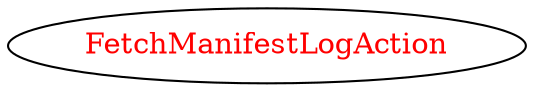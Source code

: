 digraph dependencyGraph {
 concentrate=true;
 ranksep="2.0";
 rankdir="LR"; 
 splines="ortho";
"FetchManifestLogAction" [fontcolor="red"];
}